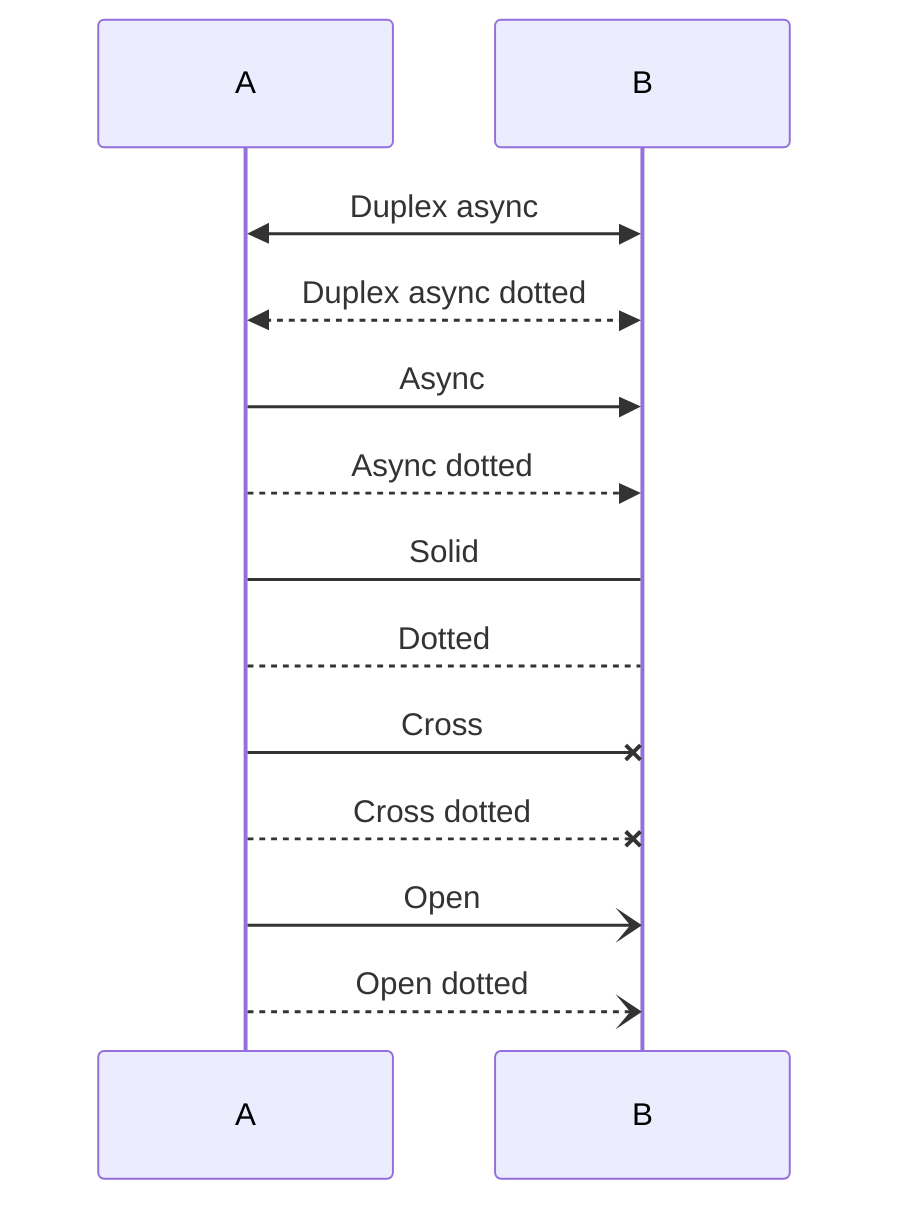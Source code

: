 sequenceDiagram
  participant A
  participant B
  A<<->>B: Duplex async
  A<<-->>B: Duplex async dotted
  A->>B: Async
  A-->>B: Async dotted
  A->B: Solid
  A-->B: Dotted
  A-x B: Cross
  A--x B: Cross dotted
  A-) B: Open
  A--) B: Open dotted